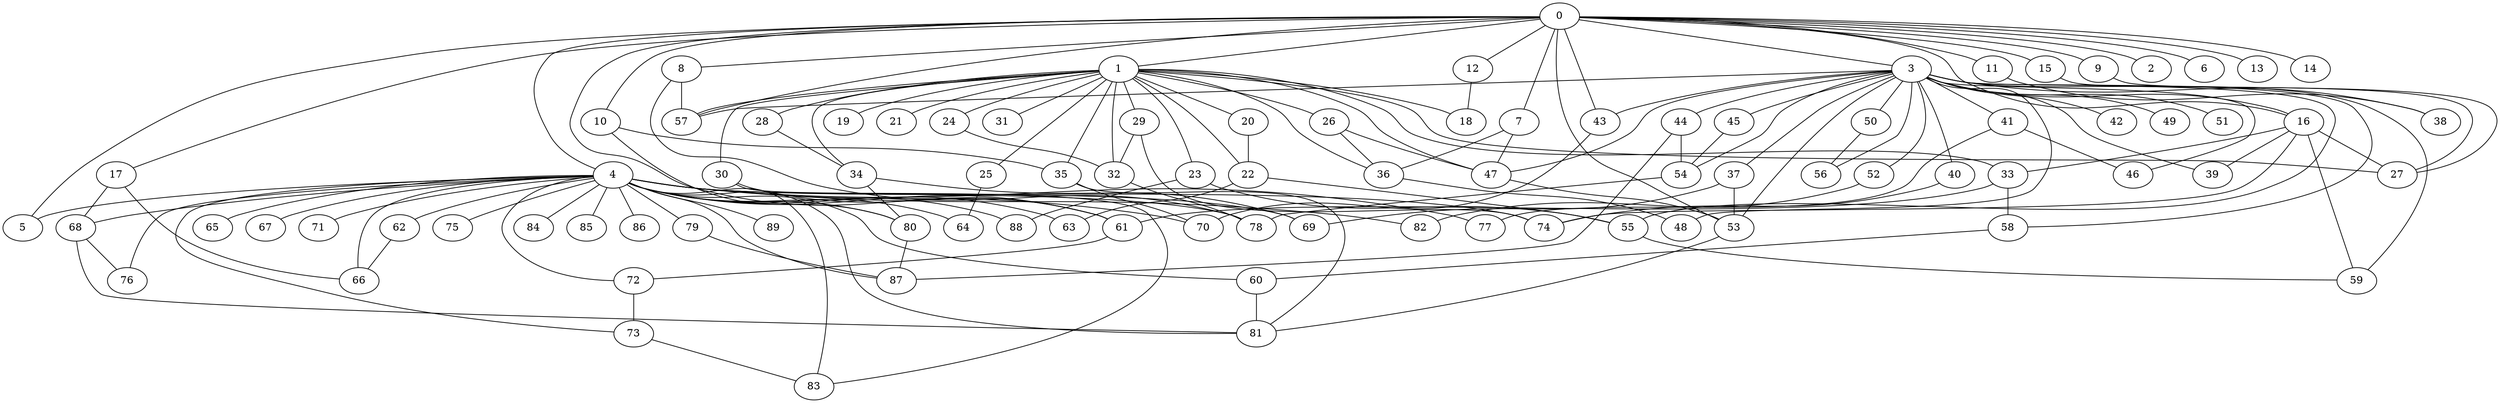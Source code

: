 
graph graphname {
    0 -- 1
0 -- 2
0 -- 3
0 -- 4
0 -- 5
0 -- 6
0 -- 7
0 -- 8
0 -- 9
0 -- 10
0 -- 11
0 -- 12
0 -- 13
0 -- 14
0 -- 15
0 -- 16
0 -- 17
0 -- 53
0 -- 43
0 -- 61
0 -- 57
1 -- 32
1 -- 34
1 -- 35
1 -- 36
1 -- 33
1 -- 18
1 -- 19
1 -- 20
1 -- 21
1 -- 22
1 -- 23
1 -- 24
1 -- 25
1 -- 26
1 -- 27
1 -- 28
1 -- 29
1 -- 30
1 -- 31
1 -- 57
1 -- 47
3 -- 37
3 -- 38
3 -- 39
3 -- 40
3 -- 41
3 -- 42
3 -- 43
3 -- 44
3 -- 45
3 -- 46
3 -- 47
3 -- 48
3 -- 49
3 -- 50
3 -- 51
3 -- 52
3 -- 53
3 -- 54
3 -- 55
3 -- 56
3 -- 57
3 -- 58
3 -- 59
3 -- 16
4 -- 60
4 -- 61
4 -- 62
4 -- 63
4 -- 64
4 -- 65
4 -- 66
4 -- 67
4 -- 68
4 -- 69
4 -- 70
4 -- 71
4 -- 72
4 -- 73
4 -- 74
4 -- 75
4 -- 76
4 -- 77
4 -- 78
4 -- 79
4 -- 80
4 -- 81
4 -- 82
4 -- 83
4 -- 84
4 -- 85
4 -- 86
4 -- 87
4 -- 88
4 -- 89
4 -- 5
7 -- 47
7 -- 36
8 -- 78
8 -- 57
9 -- 27
10 -- 35
10 -- 80
11 -- 38
12 -- 18
15 -- 27
16 -- 27
16 -- 33
16 -- 59
16 -- 74
16 -- 39
17 -- 68
17 -- 66
20 -- 22
22 -- 55
22 -- 63
23 -- 88
23 -- 55
24 -- 32
25 -- 64
26 -- 47
26 -- 36
28 -- 34
29 -- 74
29 -- 32
30 -- 61
30 -- 83
32 -- 78
33 -- 61
33 -- 58
34 -- 80
34 -- 69
35 -- 70
35 -- 81
36 -- 48
37 -- 53
37 -- 69
40 -- 74
41 -- 77
41 -- 46
43 -- 70
44 -- 87
44 -- 54
45 -- 54
47 -- 53
50 -- 56
52 -- 82
53 -- 81
54 -- 78
55 -- 59
58 -- 60
60 -- 81
61 -- 72
62 -- 66
68 -- 76
68 -- 81
72 -- 73
73 -- 83
79 -- 87
80 -- 87

}
